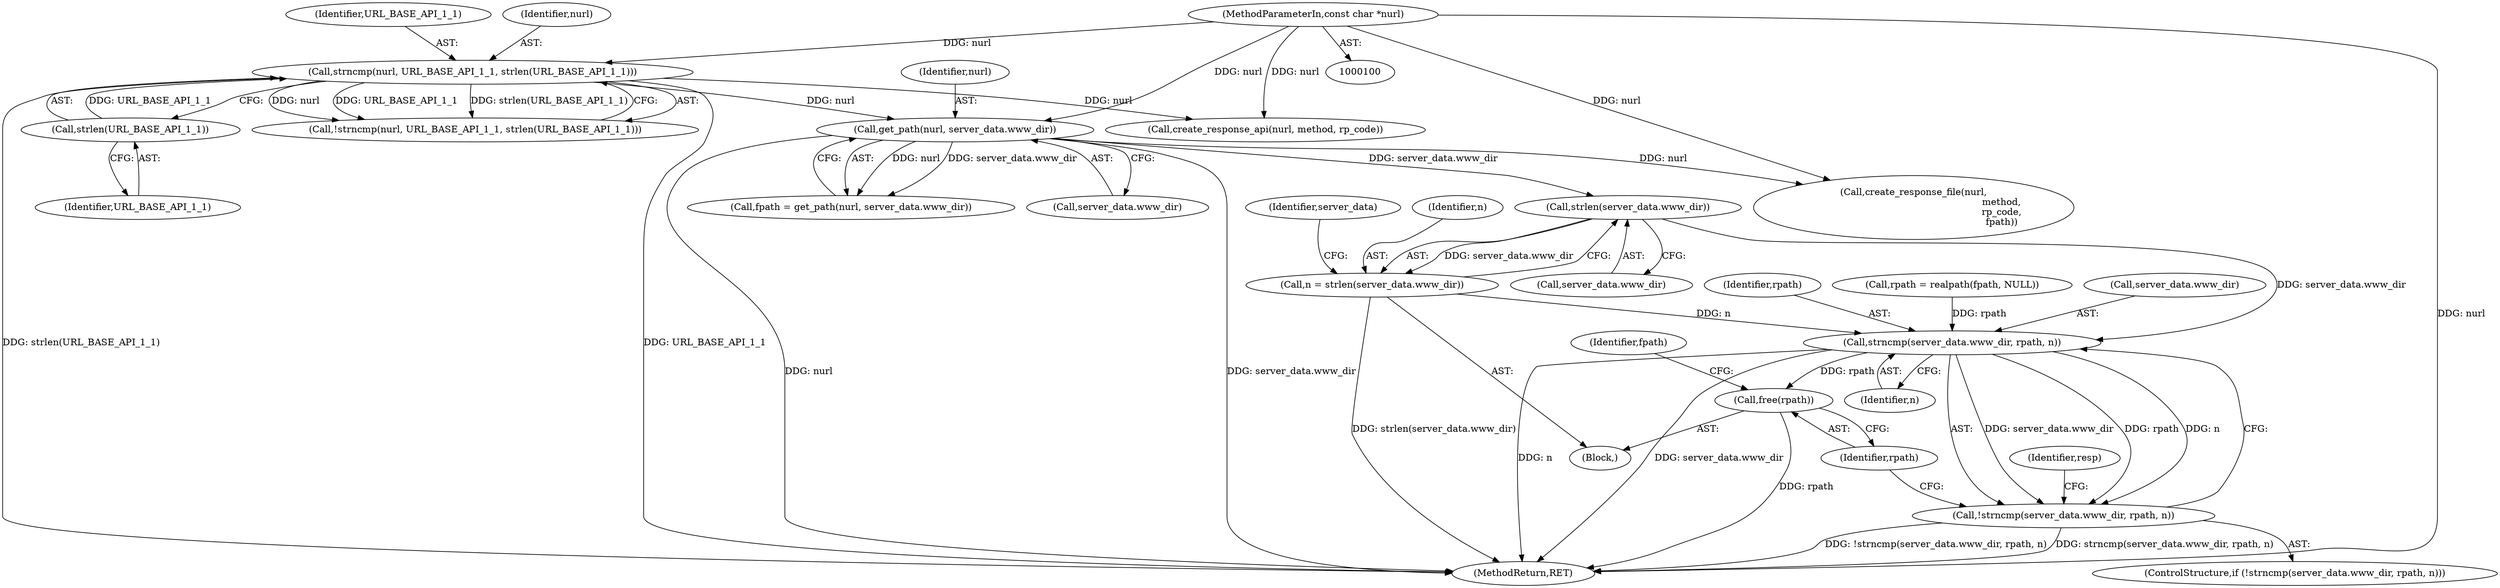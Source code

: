 digraph "0_wpitchoune_8b10426dcc0246c1712a99460dd470dcb1cc4d9c@API" {
"1000146" [label="(Call,strlen(server_data.www_dir))"];
"1000131" [label="(Call,get_path(nurl, server_data.www_dir))"];
"1000115" [label="(Call,strncmp(nurl, URL_BASE_API_1_1, strlen(URL_BASE_API_1_1)))"];
"1000101" [label="(MethodParameterIn,const char *nurl)"];
"1000118" [label="(Call,strlen(URL_BASE_API_1_1))"];
"1000144" [label="(Call,n = strlen(server_data.www_dir))"];
"1000152" [label="(Call,strncmp(server_data.www_dir, rpath, n))"];
"1000151" [label="(Call,!strncmp(server_data.www_dir, rpath, n))"];
"1000165" [label="(Call,free(rpath))"];
"1000166" [label="(Identifier,rpath)"];
"1000151" [label="(Call,!strncmp(server_data.www_dir, rpath, n))"];
"1000143" [label="(Block,)"];
"1000157" [label="(Identifier,n)"];
"1000117" [label="(Identifier,URL_BASE_API_1_1)"];
"1000165" [label="(Call,free(rpath))"];
"1000156" [label="(Identifier,rpath)"];
"1000101" [label="(MethodParameterIn,const char *nurl)"];
"1000118" [label="(Call,strlen(URL_BASE_API_1_1))"];
"1000119" [label="(Identifier,URL_BASE_API_1_1)"];
"1000136" [label="(Call,rpath = realpath(fpath, NULL))"];
"1000160" [label="(Call,create_response_file(nurl,\n                                                           method,\n                                                           rp_code,\n                                                           fpath))"];
"1000147" [label="(Call,server_data.www_dir)"];
"1000169" [label="(MethodReturn,RET)"];
"1000146" [label="(Call,strlen(server_data.www_dir))"];
"1000129" [label="(Call,fpath = get_path(nurl, server_data.www_dir))"];
"1000153" [label="(Call,server_data.www_dir)"];
"1000133" [label="(Call,server_data.www_dir)"];
"1000131" [label="(Call,get_path(nurl, server_data.www_dir))"];
"1000159" [label="(Identifier,resp)"];
"1000168" [label="(Identifier,fpath)"];
"1000116" [label="(Identifier,nurl)"];
"1000115" [label="(Call,strncmp(nurl, URL_BASE_API_1_1, strlen(URL_BASE_API_1_1)))"];
"1000154" [label="(Identifier,server_data)"];
"1000152" [label="(Call,strncmp(server_data.www_dir, rpath, n))"];
"1000132" [label="(Identifier,nurl)"];
"1000114" [label="(Call,!strncmp(nurl, URL_BASE_API_1_1, strlen(URL_BASE_API_1_1)))"];
"1000145" [label="(Identifier,n)"];
"1000150" [label="(ControlStructure,if (!strncmp(server_data.www_dir, rpath, n)))"];
"1000123" [label="(Call,create_response_api(nurl, method, rp_code))"];
"1000144" [label="(Call,n = strlen(server_data.www_dir))"];
"1000146" -> "1000144"  [label="AST: "];
"1000146" -> "1000147"  [label="CFG: "];
"1000147" -> "1000146"  [label="AST: "];
"1000144" -> "1000146"  [label="CFG: "];
"1000146" -> "1000144"  [label="DDG: server_data.www_dir"];
"1000131" -> "1000146"  [label="DDG: server_data.www_dir"];
"1000146" -> "1000152"  [label="DDG: server_data.www_dir"];
"1000131" -> "1000129"  [label="AST: "];
"1000131" -> "1000133"  [label="CFG: "];
"1000132" -> "1000131"  [label="AST: "];
"1000133" -> "1000131"  [label="AST: "];
"1000129" -> "1000131"  [label="CFG: "];
"1000131" -> "1000169"  [label="DDG: nurl"];
"1000131" -> "1000169"  [label="DDG: server_data.www_dir"];
"1000131" -> "1000129"  [label="DDG: nurl"];
"1000131" -> "1000129"  [label="DDG: server_data.www_dir"];
"1000115" -> "1000131"  [label="DDG: nurl"];
"1000101" -> "1000131"  [label="DDG: nurl"];
"1000131" -> "1000160"  [label="DDG: nurl"];
"1000115" -> "1000114"  [label="AST: "];
"1000115" -> "1000118"  [label="CFG: "];
"1000116" -> "1000115"  [label="AST: "];
"1000117" -> "1000115"  [label="AST: "];
"1000118" -> "1000115"  [label="AST: "];
"1000114" -> "1000115"  [label="CFG: "];
"1000115" -> "1000169"  [label="DDG: strlen(URL_BASE_API_1_1)"];
"1000115" -> "1000169"  [label="DDG: URL_BASE_API_1_1"];
"1000115" -> "1000114"  [label="DDG: nurl"];
"1000115" -> "1000114"  [label="DDG: URL_BASE_API_1_1"];
"1000115" -> "1000114"  [label="DDG: strlen(URL_BASE_API_1_1)"];
"1000101" -> "1000115"  [label="DDG: nurl"];
"1000118" -> "1000115"  [label="DDG: URL_BASE_API_1_1"];
"1000115" -> "1000123"  [label="DDG: nurl"];
"1000101" -> "1000100"  [label="AST: "];
"1000101" -> "1000169"  [label="DDG: nurl"];
"1000101" -> "1000123"  [label="DDG: nurl"];
"1000101" -> "1000160"  [label="DDG: nurl"];
"1000118" -> "1000119"  [label="CFG: "];
"1000119" -> "1000118"  [label="AST: "];
"1000144" -> "1000143"  [label="AST: "];
"1000145" -> "1000144"  [label="AST: "];
"1000154" -> "1000144"  [label="CFG: "];
"1000144" -> "1000169"  [label="DDG: strlen(server_data.www_dir)"];
"1000144" -> "1000152"  [label="DDG: n"];
"1000152" -> "1000151"  [label="AST: "];
"1000152" -> "1000157"  [label="CFG: "];
"1000153" -> "1000152"  [label="AST: "];
"1000156" -> "1000152"  [label="AST: "];
"1000157" -> "1000152"  [label="AST: "];
"1000151" -> "1000152"  [label="CFG: "];
"1000152" -> "1000169"  [label="DDG: n"];
"1000152" -> "1000169"  [label="DDG: server_data.www_dir"];
"1000152" -> "1000151"  [label="DDG: server_data.www_dir"];
"1000152" -> "1000151"  [label="DDG: rpath"];
"1000152" -> "1000151"  [label="DDG: n"];
"1000136" -> "1000152"  [label="DDG: rpath"];
"1000152" -> "1000165"  [label="DDG: rpath"];
"1000151" -> "1000150"  [label="AST: "];
"1000159" -> "1000151"  [label="CFG: "];
"1000166" -> "1000151"  [label="CFG: "];
"1000151" -> "1000169"  [label="DDG: !strncmp(server_data.www_dir, rpath, n)"];
"1000151" -> "1000169"  [label="DDG: strncmp(server_data.www_dir, rpath, n)"];
"1000165" -> "1000143"  [label="AST: "];
"1000165" -> "1000166"  [label="CFG: "];
"1000166" -> "1000165"  [label="AST: "];
"1000168" -> "1000165"  [label="CFG: "];
"1000165" -> "1000169"  [label="DDG: rpath"];
}
